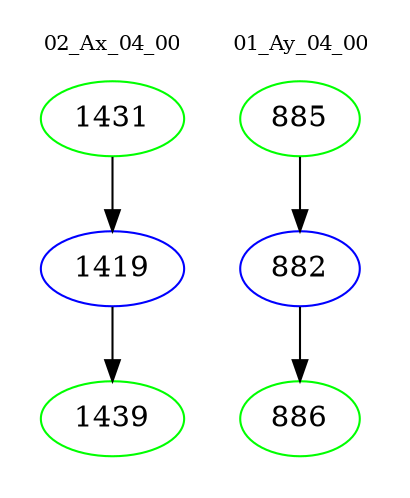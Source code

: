 digraph{
subgraph cluster_0 {
color = white
label = "02_Ax_04_00";
fontsize=10;
T0_1431 [label="1431", color="green"]
T0_1431 -> T0_1419 [color="black"]
T0_1419 [label="1419", color="blue"]
T0_1419 -> T0_1439 [color="black"]
T0_1439 [label="1439", color="green"]
}
subgraph cluster_1 {
color = white
label = "01_Ay_04_00";
fontsize=10;
T1_885 [label="885", color="green"]
T1_885 -> T1_882 [color="black"]
T1_882 [label="882", color="blue"]
T1_882 -> T1_886 [color="black"]
T1_886 [label="886", color="green"]
}
}
